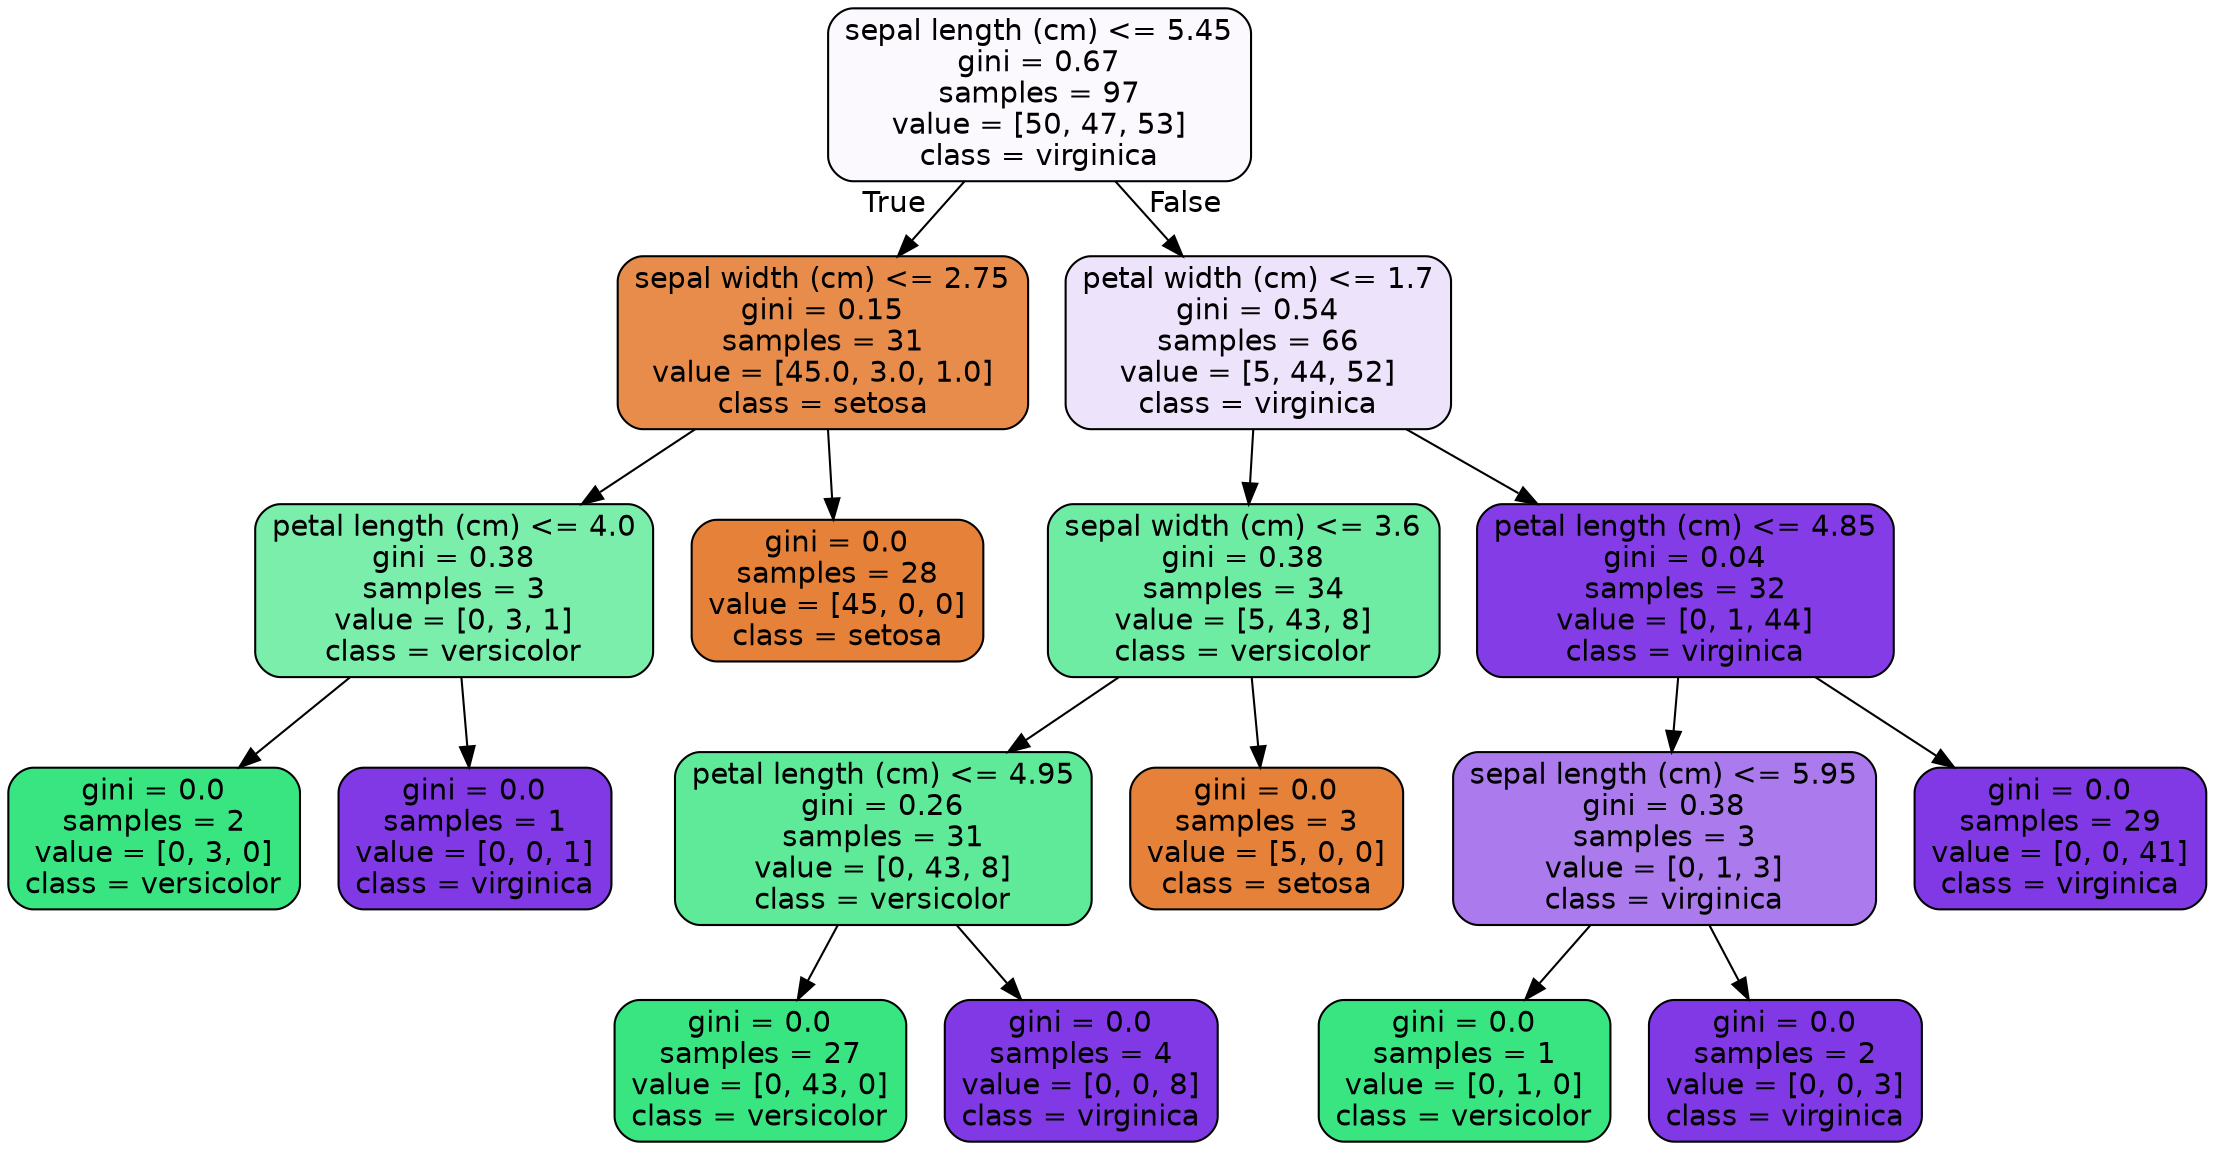 digraph Tree {
node [shape=box, style="filled, rounded", color="black", fontname="helvetica"] ;
edge [fontname="helvetica"] ;
0 [label="sepal length (cm) <= 5.45\ngini = 0.67\nsamples = 97\nvalue = [50, 47, 53]\nclass = virginica", fillcolor="#fbf9fe"] ;
1 [label="sepal width (cm) <= 2.75\ngini = 0.15\nsamples = 31\nvalue = [45.0, 3.0, 1.0]\nclass = setosa", fillcolor="#e78c4a"] ;
0 -> 1 [labeldistance=2.5, labelangle=45, headlabel="True"] ;
2 [label="petal length (cm) <= 4.0\ngini = 0.38\nsamples = 3\nvalue = [0, 3, 1]\nclass = versicolor", fillcolor="#7beeab"] ;
1 -> 2 ;
3 [label="gini = 0.0\nsamples = 2\nvalue = [0, 3, 0]\nclass = versicolor", fillcolor="#39e581"] ;
2 -> 3 ;
4 [label="gini = 0.0\nsamples = 1\nvalue = [0, 0, 1]\nclass = virginica", fillcolor="#8139e5"] ;
2 -> 4 ;
5 [label="gini = 0.0\nsamples = 28\nvalue = [45, 0, 0]\nclass = setosa", fillcolor="#e58139"] ;
1 -> 5 ;
6 [label="petal width (cm) <= 1.7\ngini = 0.54\nsamples = 66\nvalue = [5, 44, 52]\nclass = virginica", fillcolor="#ede3fb"] ;
0 -> 6 [labeldistance=2.5, labelangle=-45, headlabel="False"] ;
7 [label="sepal width (cm) <= 3.6\ngini = 0.38\nsamples = 34\nvalue = [5, 43, 8]\nclass = versicolor", fillcolor="#6feca3"] ;
6 -> 7 ;
8 [label="petal length (cm) <= 4.95\ngini = 0.26\nsamples = 31\nvalue = [0, 43, 8]\nclass = versicolor", fillcolor="#5eea98"] ;
7 -> 8 ;
9 [label="gini = 0.0\nsamples = 27\nvalue = [0, 43, 0]\nclass = versicolor", fillcolor="#39e581"] ;
8 -> 9 ;
10 [label="gini = 0.0\nsamples = 4\nvalue = [0, 0, 8]\nclass = virginica", fillcolor="#8139e5"] ;
8 -> 10 ;
11 [label="gini = 0.0\nsamples = 3\nvalue = [5, 0, 0]\nclass = setosa", fillcolor="#e58139"] ;
7 -> 11 ;
12 [label="petal length (cm) <= 4.85\ngini = 0.04\nsamples = 32\nvalue = [0, 1, 44]\nclass = virginica", fillcolor="#843de6"] ;
6 -> 12 ;
13 [label="sepal length (cm) <= 5.95\ngini = 0.38\nsamples = 3\nvalue = [0, 1, 3]\nclass = virginica", fillcolor="#ab7bee"] ;
12 -> 13 ;
14 [label="gini = 0.0\nsamples = 1\nvalue = [0, 1, 0]\nclass = versicolor", fillcolor="#39e581"] ;
13 -> 14 ;
15 [label="gini = 0.0\nsamples = 2\nvalue = [0, 0, 3]\nclass = virginica", fillcolor="#8139e5"] ;
13 -> 15 ;
16 [label="gini = 0.0\nsamples = 29\nvalue = [0, 0, 41]\nclass = virginica", fillcolor="#8139e5"] ;
12 -> 16 ;
}